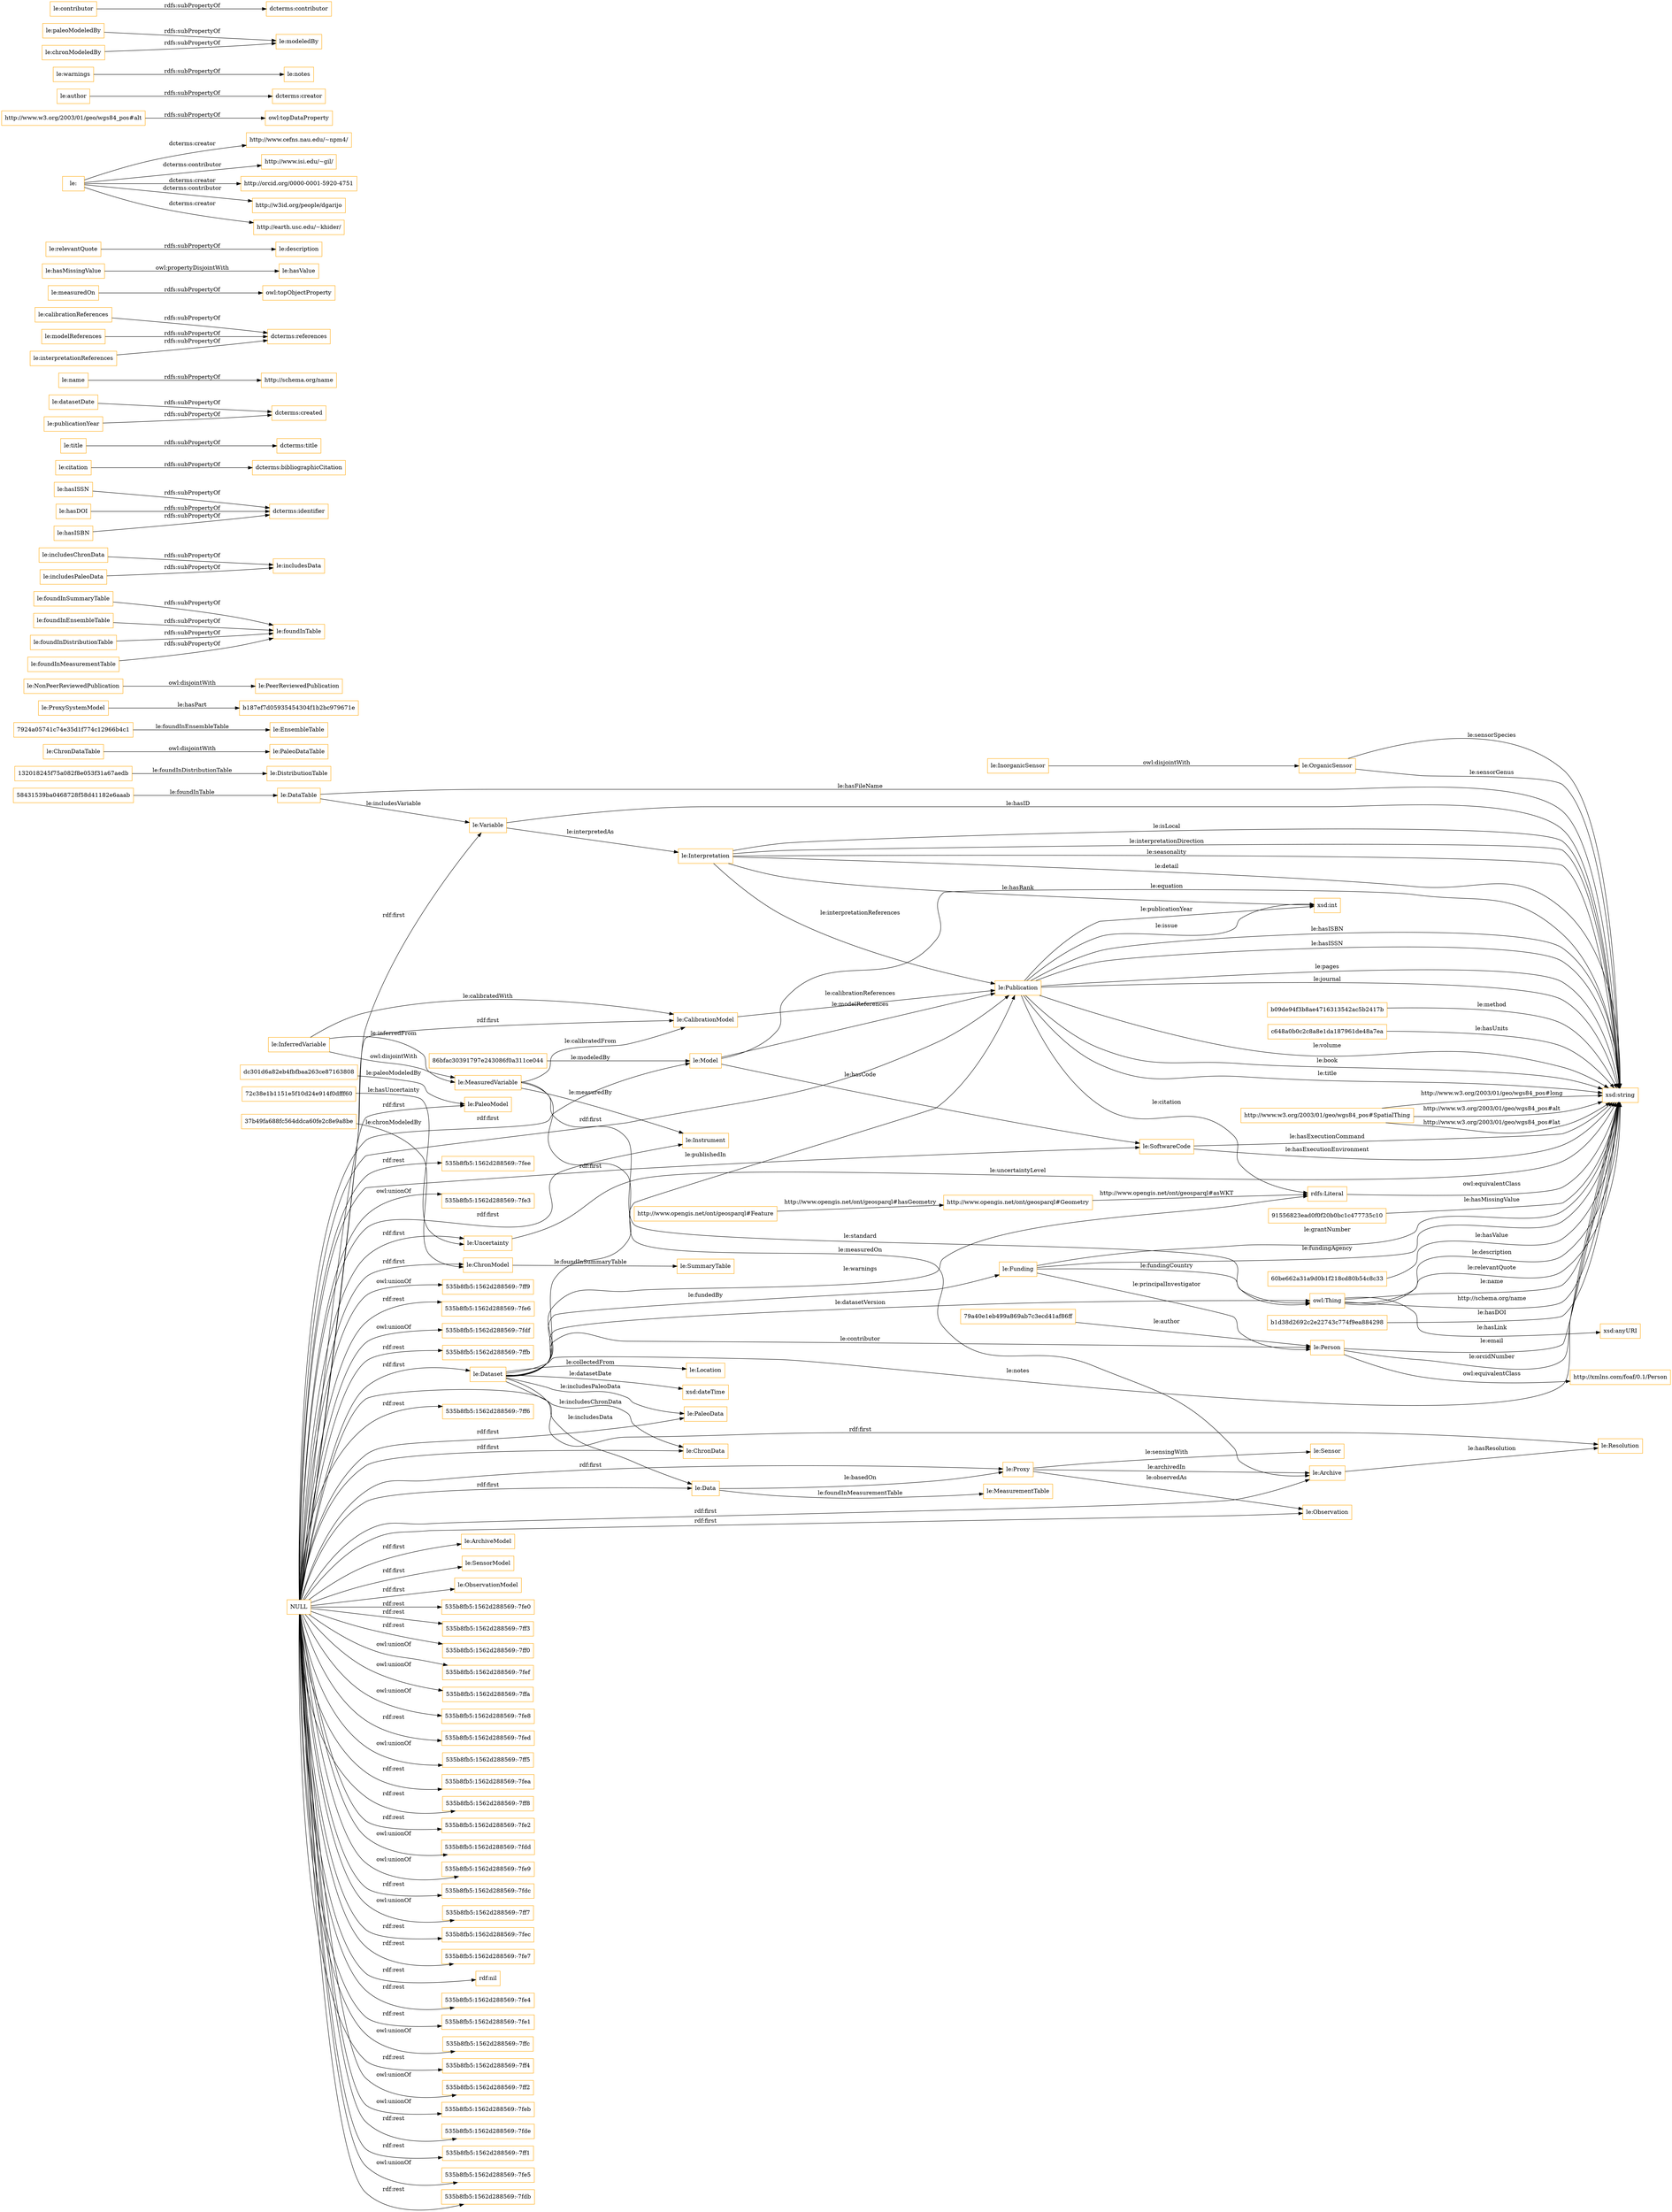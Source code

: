 digraph ar2dtool_diagram { 
rankdir=LR;
size="1501"
node [shape = rectangle, color="orange"]; "le:OrganicSensor" "le:Publication" "132018245f75a082f8e053f31a67aedb" "79a40e1eb499a869ab7c3ecd41af86ff" "le:PaleoModel" "le:PaleoDataTable" "le:Instrument" "le:EnsembleTable" "le:Location" "dc301d6a82eb4fbfbaa263ce87163808" "le:ProxySystemModel" "le:InorganicSensor" "le:PaleoData" "86bfac30391797e243086f0a311ce044" "le:DataTable" "le:Funding" "le:Resolution" "b09de94f3b8ae4716313542ac5b2417b" "le:ChronDataTable" "72c38e1b1151e5f10d24e914f0dfff60" "http://xmlns.com/foaf/0.1/Person" "le:PeerReviewedPublication" "c648a0b0c2c8a8e1da187961de48a7ea" "le:ChronData" "le:MeasuredVariable" "http://www.opengis.net/ont/geosparql#Geometry" "le:ArchiveModel" "le:Uncertainty" "le:SoftwareCode" "http://www.w3.org/2003/01/geo/wgs84_pos#SpatialThing" "b187ef7d05935454304f1b2bc979671e" "7924a05741c74e35d1f774c12966b4c1" "le:Interpretation" "le:MeasurementTable" "le:SensorModel" "le:SummaryTable" "le:Data" "le:Proxy" "le:DistributionTable" "91556823ead0f0f20b0bc1c477735c10" "le:Variable" "le:Model" "le:ObservationModel" "le:CalibrationModel" "http://www.opengis.net/ont/geosparql#Feature" "60be662a31a9d0b1f218cd80b54c8c33" "le:Dataset" "le:Archive" "58431539ba0468728f58d41182e6aaab" "b1d38d2692c2e22743c774f9ea884298" "le:Sensor" "le:Person" "le:InferredVariable" "le:NonPeerReviewedPublication" "37b49fa688fc564ddca60fe2c8e9a8be" "le:ChronModel" "le:Observation" ; /*classes style*/
	"le:foundInSummaryTable" -> "le:foundInTable" [ label = "rdfs:subPropertyOf" ];
	"le:includesChronData" -> "le:includesData" [ label = "rdfs:subPropertyOf" ];
	"le:foundInEnsembleTable" -> "le:foundInTable" [ label = "rdfs:subPropertyOf" ];
	"le:hasISSN" -> "dcterms:identifier" [ label = "rdfs:subPropertyOf" ];
	"le:InorganicSensor" -> "le:OrganicSensor" [ label = "owl:disjointWith" ];
	"le:foundInDistributionTable" -> "le:foundInTable" [ label = "rdfs:subPropertyOf" ];
	"le:foundInMeasurementTable" -> "le:foundInTable" [ label = "rdfs:subPropertyOf" ];
	"le:citation" -> "dcterms:bibliographicCitation" [ label = "rdfs:subPropertyOf" ];
	"le:title" -> "dcterms:title" [ label = "rdfs:subPropertyOf" ];
	"le:datasetDate" -> "dcterms:created" [ label = "rdfs:subPropertyOf" ];
	"le:name" -> "http://schema.org/name" [ label = "rdfs:subPropertyOf" ];
	"le:calibrationReferences" -> "dcterms:references" [ label = "rdfs:subPropertyOf" ];
	"le:hasDOI" -> "dcterms:identifier" [ label = "rdfs:subPropertyOf" ];
	"le:ChronDataTable" -> "le:PaleoDataTable" [ label = "owl:disjointWith" ];
	"NULL" -> "535b8fb5:1562d288569:-7ff3" [ label = "rdf:rest" ];
	"NULL" -> "535b8fb5:1562d288569:-7ff0" [ label = "rdf:rest" ];
	"NULL" -> "le:Model" [ label = "rdf:first" ];
	"NULL" -> "535b8fb5:1562d288569:-7fef" [ label = "owl:unionOf" ];
	"NULL" -> "le:ChronData" [ label = "rdf:first" ];
	"NULL" -> "535b8fb5:1562d288569:-7ffa" [ label = "owl:unionOf" ];
	"NULL" -> "535b8fb5:1562d288569:-7fe8" [ label = "owl:unionOf" ];
	"NULL" -> "le:PaleoData" [ label = "rdf:first" ];
	"NULL" -> "535b8fb5:1562d288569:-7fed" [ label = "rdf:rest" ];
	"NULL" -> "535b8fb5:1562d288569:-7ff5" [ label = "owl:unionOf" ];
	"NULL" -> "535b8fb5:1562d288569:-7fea" [ label = "rdf:rest" ];
	"NULL" -> "le:Data" [ label = "rdf:first" ];
	"NULL" -> "535b8fb5:1562d288569:-7ff8" [ label = "rdf:rest" ];
	"NULL" -> "535b8fb5:1562d288569:-7fe2" [ label = "rdf:rest" ];
	"NULL" -> "le:SoftwareCode" [ label = "rdf:first" ];
	"NULL" -> "le:PaleoModel" [ label = "rdf:first" ];
	"NULL" -> "le:CalibrationModel" [ label = "rdf:first" ];
	"NULL" -> "le:ChronModel" [ label = "rdf:first" ];
	"NULL" -> "le:Uncertainty" [ label = "rdf:first" ];
	"NULL" -> "535b8fb5:1562d288569:-7fdd" [ label = "owl:unionOf" ];
	"NULL" -> "535b8fb5:1562d288569:-7fe9" [ label = "owl:unionOf" ];
	"NULL" -> "535b8fb5:1562d288569:-7fdc" [ label = "rdf:rest" ];
	"NULL" -> "le:Archive" [ label = "rdf:first" ];
	"NULL" -> "535b8fb5:1562d288569:-7ff7" [ label = "owl:unionOf" ];
	"NULL" -> "535b8fb5:1562d288569:-7fec" [ label = "rdf:rest" ];
	"NULL" -> "535b8fb5:1562d288569:-7fe7" [ label = "rdf:rest" ];
	"NULL" -> "rdf:nil" [ label = "rdf:rest" ];
	"NULL" -> "535b8fb5:1562d288569:-7fe4" [ label = "rdf:rest" ];
	"NULL" -> "le:Instrument" [ label = "rdf:first" ];
	"NULL" -> "le:ArchiveModel" [ label = "rdf:first" ];
	"NULL" -> "le:Proxy" [ label = "rdf:first" ];
	"NULL" -> "le:Resolution" [ label = "rdf:first" ];
	"NULL" -> "535b8fb5:1562d288569:-7fe1" [ label = "rdf:rest" ];
	"NULL" -> "535b8fb5:1562d288569:-7ffc" [ label = "owl:unionOf" ];
	"NULL" -> "535b8fb5:1562d288569:-7ff4" [ label = "rdf:rest" ];
	"NULL" -> "535b8fb5:1562d288569:-7ff2" [ label = "owl:unionOf" ];
	"NULL" -> "535b8fb5:1562d288569:-7feb" [ label = "owl:unionOf" ];
	"NULL" -> "535b8fb5:1562d288569:-7fde" [ label = "rdf:rest" ];
	"NULL" -> "le:ObservationModel" [ label = "rdf:first" ];
	"NULL" -> "535b8fb5:1562d288569:-7ff1" [ label = "rdf:rest" ];
	"NULL" -> "535b8fb5:1562d288569:-7fe5" [ label = "owl:unionOf" ];
	"NULL" -> "535b8fb5:1562d288569:-7fdb" [ label = "rdf:rest" ];
	"NULL" -> "le:Variable" [ label = "rdf:first" ];
	"NULL" -> "le:Dataset" [ label = "rdf:first" ];
	"NULL" -> "535b8fb5:1562d288569:-7fee" [ label = "rdf:rest" ];
	"NULL" -> "535b8fb5:1562d288569:-7fe3" [ label = "owl:unionOf" ];
	"NULL" -> "535b8fb5:1562d288569:-7ff9" [ label = "owl:unionOf" ];
	"NULL" -> "le:Observation" [ label = "rdf:first" ];
	"NULL" -> "535b8fb5:1562d288569:-7fe6" [ label = "rdf:rest" ];
	"NULL" -> "535b8fb5:1562d288569:-7fdf" [ label = "owl:unionOf" ];
	"NULL" -> "le:SensorModel" [ label = "rdf:first" ];
	"NULL" -> "le:Publication" [ label = "rdf:first" ];
	"NULL" -> "535b8fb5:1562d288569:-7ffb" [ label = "rdf:rest" ];
	"NULL" -> "535b8fb5:1562d288569:-7ff6" [ label = "rdf:rest" ];
	"NULL" -> "535b8fb5:1562d288569:-7fe0" [ label = "rdf:rest" ];
	"le:measuredOn" -> "owl:topObjectProperty" [ label = "rdfs:subPropertyOf" ];
	"le:hasMissingValue" -> "le:hasValue" [ label = "owl:propertyDisjointWith" ];
	"le:relevantQuote" -> "le:description" [ label = "rdfs:subPropertyOf" ];
	"le:" -> "http://www.cefns.nau.edu/~npm4/" [ label = "dcterms:creator" ];
	"le:" -> "http://www.isi.edu/~gil/" [ label = "dcterms:contributor" ];
	"le:" -> "http://orcid.org/0000-0001-5920-4751" [ label = "dcterms:creator" ];
	"le:" -> "http://w3id.org/people/dgarijo" [ label = "dcterms:contributor" ];
	"le:" -> "http://earth.usc.edu/~khider/" [ label = "dcterms:creator" ];
	"http://www.w3.org/2003/01/geo/wgs84_pos#alt" -> "owl:topDataProperty" [ label = "rdfs:subPropertyOf" ];
	"le:author" -> "dcterms:creator" [ label = "rdfs:subPropertyOf" ];
	"le:warnings" -> "le:notes" [ label = "rdfs:subPropertyOf" ];
	"le:modelReferences" -> "dcterms:references" [ label = "rdfs:subPropertyOf" ];
	"le:paleoModeledBy" -> "le:modeledBy" [ label = "rdfs:subPropertyOf" ];
	"le:includesPaleoData" -> "le:includesData" [ label = "rdfs:subPropertyOf" ];
	"le:hasISBN" -> "dcterms:identifier" [ label = "rdfs:subPropertyOf" ];
	"le:NonPeerReviewedPublication" -> "le:PeerReviewedPublication" [ label = "owl:disjointWith" ];
	"rdfs:Literal" -> "xsd:string" [ label = "owl:equivalentClass" ];
	"le:publicationYear" -> "dcterms:created" [ label = "rdfs:subPropertyOf" ];
	"le:contributor" -> "dcterms:contributor" [ label = "rdfs:subPropertyOf" ];
	"le:InferredVariable" -> "le:MeasuredVariable" [ label = "owl:disjointWith" ];
	"le:chronModeledBy" -> "le:modeledBy" [ label = "rdfs:subPropertyOf" ];
	"le:interpretationReferences" -> "dcterms:references" [ label = "rdfs:subPropertyOf" ];
	"le:Person" -> "http://xmlns.com/foaf/0.1/Person" [ label = "owl:equivalentClass" ];
	"le:Interpretation" -> "xsd:string" [ label = "le:interpretationDirection" ];
	"91556823ead0f0f20b0bc1c477735c10" -> "xsd:string" [ label = "le:hasMissingValue" ];
	"le:Funding" -> "owl:Thing" [ label = "le:fundingCountry" ];
	"60be662a31a9d0b1f218cd80b54c8c33" -> "xsd:string" [ label = "le:hasValue" ];
	"b09de94f3b8ae4716313542ac5b2417b" -> "xsd:string" [ label = "le:method" ];
	"http://www.opengis.net/ont/geosparql#Geometry" -> "rdfs:Literal" [ label = "http://www.opengis.net/ont/geosparql#asWKT" ];
	"le:OrganicSensor" -> "xsd:string" [ label = "le:sensorGenus" ];
	"le:Interpretation" -> "xsd:string" [ label = "le:seasonality" ];
	"le:MeasuredVariable" -> "owl:Thing" [ label = "le:standard" ];
	"le:Dataset" -> "xsd:string" [ label = "le:notes" ];
	"le:Interpretation" -> "le:Publication" [ label = "le:interpretationReferences" ];
	"le:Publication" -> "xsd:string" [ label = "le:hasISSN" ];
	"le:Publication" -> "xsd:int" [ label = "le:publicationYear" ];
	"le:OrganicSensor" -> "xsd:string" [ label = "le:sensorSpecies" ];
	"le:Funding" -> "le:Person" [ label = "le:principalInvestigator" ];
	"le:MeasuredVariable" -> "le:Archive" [ label = "le:measuredOn" ];
	"le:Publication" -> "xsd:string" [ label = "le:pages" ];
	"le:Proxy" -> "le:Observation" [ label = "le:observedAs" ];
	"le:InferredVariable" -> "le:MeasuredVariable" [ label = "le:inferredFrom" ];
	"owl:Thing" -> "xsd:string" [ label = "le:name" ];
	"le:CalibrationModel" -> "le:Publication" [ label = "le:calibrationReferences" ];
	"le:DataTable" -> "le:Variable" [ label = "le:includesVariable" ];
	"le:Publication" -> "rdfs:Literal" [ label = "le:citation" ];
	"le:Dataset" -> "rdfs:Literal" [ label = "le:warnings" ];
	"le:Person" -> "xsd:string" [ label = "le:email" ];
	"le:Funding" -> "xsd:string" [ label = "le:fundingAgency" ];
	"le:Model" -> "le:Publication" [ label = "le:modelReferences" ];
	"owl:Thing" -> "xsd:anyURI" [ label = "le:hasLink" ];
	"le:Proxy" -> "le:Archive" [ label = "le:archivedIn" ];
	"le:Dataset" -> "le:Data" [ label = "le:includesData" ];
	"http://www.w3.org/2003/01/geo/wgs84_pos#SpatialThing" -> "xsd:string" [ label = "http://www.w3.org/2003/01/geo/wgs84_pos#lat" ];
	"le:Data" -> "le:MeasurementTable" [ label = "le:foundInMeasurementTable" ];
	"le:Publication" -> "xsd:int" [ label = "le:issue" ];
	"le:InferredVariable" -> "le:CalibrationModel" [ label = "le:calibratedWith" ];
	"le:Publication" -> "xsd:string" [ label = "le:journal" ];
	"le:DataTable" -> "xsd:string" [ label = "le:hasFileName" ];
	"b1d38d2692c2e22743c774f9ea884298" -> "xsd:string" [ label = "le:hasDOI" ];
	"le:Publication" -> "xsd:string" [ label = "le:volume" ];
	"le:Dataset" -> "le:Funding" [ label = "le:fundedBy" ];
	"le:Variable" -> "xsd:string" [ label = "le:hasID" ];
	"le:Publication" -> "xsd:string" [ label = "le:book" ];
	"37b49fa688fc564ddca60fe2c8e9a8be" -> "le:ChronModel" [ label = "le:chronModeledBy" ];
	"owl:Thing" -> "xsd:string" [ label = "http://schema.org/name" ];
	"le:Dataset" -> "le:ChronData" [ label = "le:includesChronData" ];
	"http://www.opengis.net/ont/geosparql#Feature" -> "http://www.opengis.net/ont/geosparql#Geometry" [ label = "http://www.opengis.net/ont/geosparql#hasGeometry" ];
	"72c38e1b1151e5f10d24e914f0dfff60" -> "le:Uncertainty" [ label = "le:hasUncertainty" ];
	"86bfac30391797e243086f0a311ce044" -> "le:Model" [ label = "le:modeledBy" ];
	"le:Publication" -> "xsd:string" [ label = "le:title" ];
	"owl:Thing" -> "xsd:string" [ label = "le:description" ];
	"c648a0b0c2c8a8e1da187961de48a7ea" -> "xsd:string" [ label = "le:hasUnits" ];
	"http://www.w3.org/2003/01/geo/wgs84_pos#SpatialThing" -> "xsd:string" [ label = "http://www.w3.org/2003/01/geo/wgs84_pos#long" ];
	"le:SoftwareCode" -> "xsd:string" [ label = "le:hasExecutionEnvironment" ];
	"http://www.w3.org/2003/01/geo/wgs84_pos#SpatialThing" -> "xsd:string" [ label = "http://www.w3.org/2003/01/geo/wgs84_pos#alt" ];
	"le:Variable" -> "le:Interpretation" [ label = "le:interpretedAs" ];
	"le:Dataset" -> "le:Publication" [ label = "le:publishedIn" ];
	"le:Person" -> "xsd:string" [ label = "le:orcidNumber" ];
	"58431539ba0468728f58d41182e6aaab" -> "le:DataTable" [ label = "le:foundInTable" ];
	"le:MeasuredVariable" -> "le:Instrument" [ label = "le:measuredBy" ];
	"le:Dataset" -> "le:Location" [ label = "le:collectedFrom" ];
	"owl:Thing" -> "xsd:string" [ label = "le:relevantQuote" ];
	"le:SoftwareCode" -> "xsd:string" [ label = "le:hasExecutionCommand" ];
	"le:ChronModel" -> "le:SummaryTable" [ label = "le:foundInSummaryTable" ];
	"le:Interpretation" -> "xsd:string" [ label = "le:detail" ];
	"le:Dataset" -> "le:Person" [ label = "le:contributor" ];
	"le:Interpretation" -> "xsd:int" [ label = "le:hasRank" ];
	"le:Proxy" -> "le:Sensor" [ label = "le:sensingWith" ];
	"le:Dataset" -> "owl:Thing" [ label = "le:datasetVersion" ];
	"le:Data" -> "le:Proxy" [ label = "le:basedOn" ];
	"le:Publication" -> "xsd:string" [ label = "le:hasISBN" ];
	"132018245f75a082f8e053f31a67aedb" -> "le:DistributionTable" [ label = "le:foundInDistributionTable" ];
	"le:ProxySystemModel" -> "b187ef7d05935454304f1b2bc979671e" [ label = "le:hasPart" ];
	"le:Interpretation" -> "xsd:string" [ label = "le:isLocal" ];
	"le:Archive" -> "le:Resolution" [ label = "le:hasResolution" ];
	"le:Funding" -> "xsd:string" [ label = "le:grantNumber" ];
	"le:Uncertainty" -> "xsd:string" [ label = "le:uncertaintyLevel" ];
	"79a40e1eb499a869ab7c3ecd41af86ff" -> "le:Person" [ label = "le:author" ];
	"7924a05741c74e35d1f774c12966b4c1" -> "le:EnsembleTable" [ label = "le:foundInEnsembleTable" ];
	"le:Model" -> "xsd:string" [ label = "le:equation" ];
	"dc301d6a82eb4fbfbaa263ce87163808" -> "le:PaleoModel" [ label = "le:paleoModeledBy" ];
	"le:MeasuredVariable" -> "le:CalibrationModel" [ label = "le:calibratedFrom" ];
	"le:Dataset" -> "le:PaleoData" [ label = "le:includesPaleoData" ];
	"le:Model" -> "le:SoftwareCode" [ label = "le:hasCode" ];
	"le:Dataset" -> "xsd:dateTime" [ label = "le:datasetDate" ];

}
